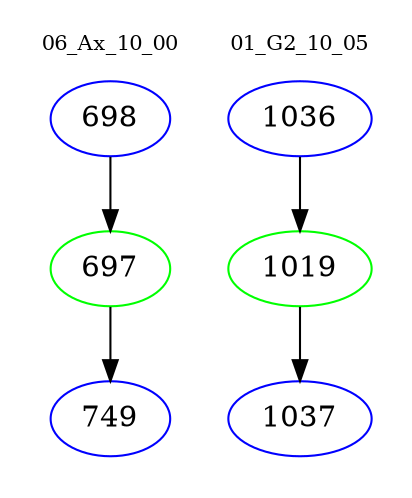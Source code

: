 digraph{
subgraph cluster_0 {
color = white
label = "06_Ax_10_00";
fontsize=10;
T0_698 [label="698", color="blue"]
T0_698 -> T0_697 [color="black"]
T0_697 [label="697", color="green"]
T0_697 -> T0_749 [color="black"]
T0_749 [label="749", color="blue"]
}
subgraph cluster_1 {
color = white
label = "01_G2_10_05";
fontsize=10;
T1_1036 [label="1036", color="blue"]
T1_1036 -> T1_1019 [color="black"]
T1_1019 [label="1019", color="green"]
T1_1019 -> T1_1037 [color="black"]
T1_1037 [label="1037", color="blue"]
}
}
